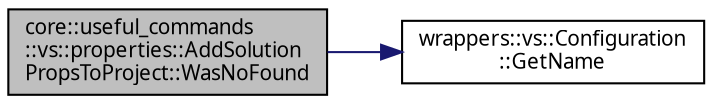 digraph "core::useful_commands::vs::properties::AddSolutionPropsToProject::WasNoFound"
{
 // INTERACTIVE_SVG=YES
  edge [fontname="Verdana",fontsize="10",labelfontname="Verdana",labelfontsize="10"];
  node [fontname="Verdana",fontsize="10",shape=record];
  rankdir="LR";
  Node1 [label="core::useful_commands\l::vs::properties::AddSolution\lPropsToProject::WasNoFound",height=0.2,width=0.4,color="black", fillcolor="grey75", style="filled", fontcolor="black"];
  Node1 -> Node2 [color="midnightblue",fontsize="10",style="solid",fontname="Verdana"];
  Node2 [label="wrappers::vs::Configuration\l::GetName",height=0.2,width=0.4,color="black", fillcolor="white", style="filled",URL="$classwrappers_1_1vs_1_1_configuration.html#ada1d4821134087994c4b47174d4a0dc8",tooltip="Имя конфигурации. "];
}
